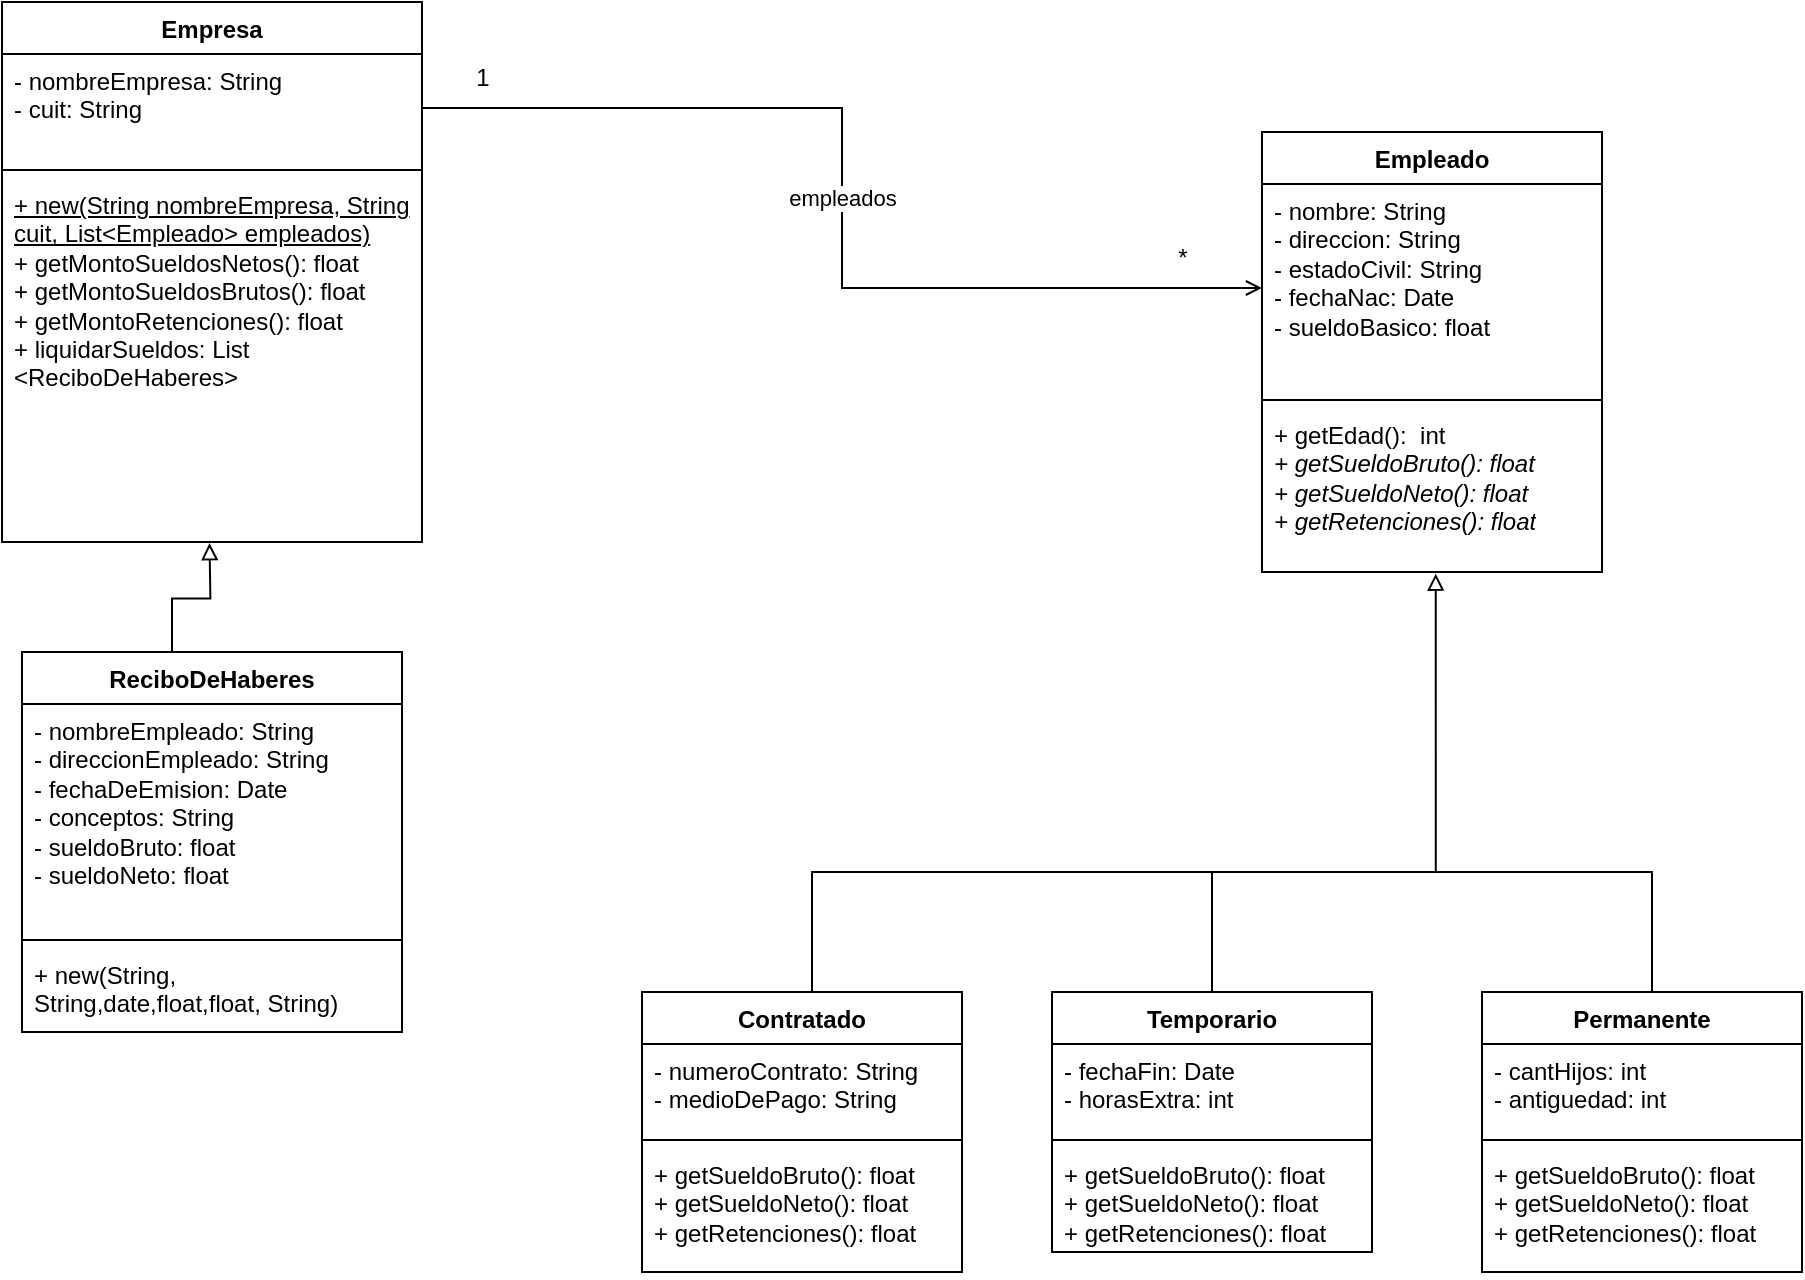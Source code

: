 <mxfile version="28.2.0" pages="2">
  <diagram name="Página-1" id="kN548yNPAF0SGFKBnpsl">
    <mxGraphModel dx="1556" dy="860" grid="1" gridSize="10" guides="1" tooltips="1" connect="1" arrows="1" fold="1" page="1" pageScale="1" pageWidth="827" pageHeight="1169" math="0" shadow="0">
      <root>
        <mxCell id="0" />
        <mxCell id="1" parent="0" />
        <mxCell id="PZ4LFMhcesTxQM_PziAy-113" value="Empleado" style="swimlane;fontStyle=1;align=center;verticalAlign=top;childLayout=stackLayout;horizontal=1;startSize=26;horizontalStack=0;resizeParent=1;resizeParentMax=0;resizeLast=0;collapsible=1;marginBottom=0;whiteSpace=wrap;html=1;" parent="1" vertex="1">
          <mxGeometry x="680" y="90" width="170" height="220" as="geometry" />
        </mxCell>
        <mxCell id="PZ4LFMhcesTxQM_PziAy-114" value="&lt;div&gt;- nombre: String&lt;/div&gt;&lt;div&gt;- direccion: String&lt;/div&gt;&lt;div&gt;- estadoCivil: String&lt;/div&gt;&lt;div&gt;- fechaNac: Date&lt;/div&gt;&lt;div&gt;- sueldoBasico: float&lt;/div&gt;" style="text;strokeColor=none;fillColor=none;align=left;verticalAlign=top;spacingLeft=4;spacingRight=4;overflow=hidden;rotatable=0;points=[[0,0.5],[1,0.5]];portConstraint=eastwest;whiteSpace=wrap;html=1;" parent="PZ4LFMhcesTxQM_PziAy-113" vertex="1">
          <mxGeometry y="26" width="170" height="104" as="geometry" />
        </mxCell>
        <mxCell id="PZ4LFMhcesTxQM_PziAy-115" value="" style="line;strokeWidth=1;fillColor=none;align=left;verticalAlign=middle;spacingTop=-1;spacingLeft=3;spacingRight=3;rotatable=0;labelPosition=right;points=[];portConstraint=eastwest;strokeColor=inherit;" parent="PZ4LFMhcesTxQM_PziAy-113" vertex="1">
          <mxGeometry y="130" width="170" height="8" as="geometry" />
        </mxCell>
        <mxCell id="PZ4LFMhcesTxQM_PziAy-116" value="+ getEdad():&amp;nbsp; int&lt;div&gt;&lt;i&gt;+ getSueldoBruto(): float&lt;/i&gt;&lt;/div&gt;&lt;div&gt;&lt;i&gt;+ getSueldoNeto(): float&lt;/i&gt;&lt;/div&gt;&lt;div&gt;&lt;i&gt;+ getRetenciones(): float&lt;/i&gt;&lt;/div&gt;" style="text;strokeColor=none;fillColor=none;align=left;verticalAlign=top;spacingLeft=4;spacingRight=4;overflow=hidden;rotatable=0;points=[[0,0.5],[1,0.5]];portConstraint=eastwest;whiteSpace=wrap;html=1;" parent="PZ4LFMhcesTxQM_PziAy-113" vertex="1">
          <mxGeometry y="138" width="170" height="82" as="geometry" />
        </mxCell>
        <mxCell id="PZ4LFMhcesTxQM_PziAy-117" style="edgeStyle=orthogonalEdgeStyle;rounded=0;orthogonalLoop=1;jettySize=auto;html=1;exitX=0.5;exitY=0;exitDx=0;exitDy=0;endArrow=none;endFill=0;" parent="1" source="PZ4LFMhcesTxQM_PziAy-118" edge="1">
          <mxGeometry relative="1" as="geometry">
            <mxPoint x="655" y="460" as="targetPoint" />
          </mxGeometry>
        </mxCell>
        <mxCell id="PZ4LFMhcesTxQM_PziAy-118" value="Temporario" style="swimlane;fontStyle=1;align=center;verticalAlign=top;childLayout=stackLayout;horizontal=1;startSize=26;horizontalStack=0;resizeParent=1;resizeParentMax=0;resizeLast=0;collapsible=1;marginBottom=0;whiteSpace=wrap;html=1;" parent="1" vertex="1">
          <mxGeometry x="575" y="520" width="160" height="130" as="geometry" />
        </mxCell>
        <mxCell id="PZ4LFMhcesTxQM_PziAy-119" value="- fechaFin: Date&lt;div&gt;- horasExtra: int&lt;/div&gt;" style="text;strokeColor=none;fillColor=none;align=left;verticalAlign=top;spacingLeft=4;spacingRight=4;overflow=hidden;rotatable=0;points=[[0,0.5],[1,0.5]];portConstraint=eastwest;whiteSpace=wrap;html=1;" parent="PZ4LFMhcesTxQM_PziAy-118" vertex="1">
          <mxGeometry y="26" width="160" height="44" as="geometry" />
        </mxCell>
        <mxCell id="PZ4LFMhcesTxQM_PziAy-120" value="" style="line;strokeWidth=1;fillColor=none;align=left;verticalAlign=middle;spacingTop=-1;spacingLeft=3;spacingRight=3;rotatable=0;labelPosition=right;points=[];portConstraint=eastwest;strokeColor=inherit;" parent="PZ4LFMhcesTxQM_PziAy-118" vertex="1">
          <mxGeometry y="70" width="160" height="8" as="geometry" />
        </mxCell>
        <mxCell id="PZ4LFMhcesTxQM_PziAy-121" value="&lt;div&gt;+ getSueldoBruto(): float&lt;/div&gt;&lt;div&gt;+ getSueldoNeto(): float&lt;/div&gt;&lt;div&gt;+ getRetenciones(): float&lt;/div&gt;" style="text;strokeColor=none;fillColor=none;align=left;verticalAlign=top;spacingLeft=4;spacingRight=4;overflow=hidden;rotatable=0;points=[[0,0.5],[1,0.5]];portConstraint=eastwest;whiteSpace=wrap;html=1;" parent="PZ4LFMhcesTxQM_PziAy-118" vertex="1">
          <mxGeometry y="78" width="160" height="52" as="geometry" />
        </mxCell>
        <mxCell id="PZ4LFMhcesTxQM_PziAy-122" style="edgeStyle=orthogonalEdgeStyle;rounded=0;orthogonalLoop=1;jettySize=auto;html=1;exitX=0.5;exitY=0;exitDx=0;exitDy=0;endArrow=none;endFill=0;" parent="1" source="PZ4LFMhcesTxQM_PziAy-123" edge="1">
          <mxGeometry relative="1" as="geometry">
            <mxPoint x="760" y="460" as="targetPoint" />
            <Array as="points">
              <mxPoint x="875" y="460" />
            </Array>
          </mxGeometry>
        </mxCell>
        <mxCell id="PZ4LFMhcesTxQM_PziAy-123" value="Permanente" style="swimlane;fontStyle=1;align=center;verticalAlign=top;childLayout=stackLayout;horizontal=1;startSize=26;horizontalStack=0;resizeParent=1;resizeParentMax=0;resizeLast=0;collapsible=1;marginBottom=0;whiteSpace=wrap;html=1;" parent="1" vertex="1">
          <mxGeometry x="790" y="520" width="160" height="140" as="geometry" />
        </mxCell>
        <mxCell id="PZ4LFMhcesTxQM_PziAy-124" value="- cantHijos: int&lt;div&gt;- antiguedad: int&lt;/div&gt;" style="text;strokeColor=none;fillColor=none;align=left;verticalAlign=top;spacingLeft=4;spacingRight=4;overflow=hidden;rotatable=0;points=[[0,0.5],[1,0.5]];portConstraint=eastwest;whiteSpace=wrap;html=1;" parent="PZ4LFMhcesTxQM_PziAy-123" vertex="1">
          <mxGeometry y="26" width="160" height="44" as="geometry" />
        </mxCell>
        <mxCell id="PZ4LFMhcesTxQM_PziAy-125" value="" style="line;strokeWidth=1;fillColor=none;align=left;verticalAlign=middle;spacingTop=-1;spacingLeft=3;spacingRight=3;rotatable=0;labelPosition=right;points=[];portConstraint=eastwest;strokeColor=inherit;" parent="PZ4LFMhcesTxQM_PziAy-123" vertex="1">
          <mxGeometry y="70" width="160" height="8" as="geometry" />
        </mxCell>
        <mxCell id="PZ4LFMhcesTxQM_PziAy-126" value="&lt;div&gt;+ getSueldoBruto(): float&lt;/div&gt;&lt;div&gt;+ getSueldoNeto(): float&lt;/div&gt;&lt;div&gt;+ getRetenciones(): float&lt;/div&gt;" style="text;strokeColor=none;fillColor=none;align=left;verticalAlign=top;spacingLeft=4;spacingRight=4;overflow=hidden;rotatable=0;points=[[0,0.5],[1,0.5]];portConstraint=eastwest;whiteSpace=wrap;html=1;" parent="PZ4LFMhcesTxQM_PziAy-123" vertex="1">
          <mxGeometry y="78" width="160" height="62" as="geometry" />
        </mxCell>
        <mxCell id="PZ4LFMhcesTxQM_PziAy-127" value="Empresa" style="swimlane;fontStyle=1;align=center;verticalAlign=top;childLayout=stackLayout;horizontal=1;startSize=26;horizontalStack=0;resizeParent=1;resizeParentMax=0;resizeLast=0;collapsible=1;marginBottom=0;whiteSpace=wrap;html=1;" parent="1" vertex="1">
          <mxGeometry x="50" y="25" width="210" height="270" as="geometry" />
        </mxCell>
        <mxCell id="PZ4LFMhcesTxQM_PziAy-128" value="- nombreEmpresa: String&lt;div&gt;- cuit: String&lt;/div&gt;&lt;div&gt;&lt;br&gt;&lt;/div&gt;" style="text;strokeColor=none;fillColor=none;align=left;verticalAlign=top;spacingLeft=4;spacingRight=4;overflow=hidden;rotatable=0;points=[[0,0.5],[1,0.5]];portConstraint=eastwest;whiteSpace=wrap;html=1;" parent="PZ4LFMhcesTxQM_PziAy-127" vertex="1">
          <mxGeometry y="26" width="210" height="54" as="geometry" />
        </mxCell>
        <mxCell id="PZ4LFMhcesTxQM_PziAy-129" value="" style="line;strokeWidth=1;fillColor=none;align=left;verticalAlign=middle;spacingTop=-1;spacingLeft=3;spacingRight=3;rotatable=0;labelPosition=right;points=[];portConstraint=eastwest;strokeColor=inherit;" parent="PZ4LFMhcesTxQM_PziAy-127" vertex="1">
          <mxGeometry y="80" width="210" height="8" as="geometry" />
        </mxCell>
        <mxCell id="PZ4LFMhcesTxQM_PziAy-130" value="&lt;div&gt;&lt;u&gt;+ new(String nombreEmpresa, String cuit, List&amp;lt;Empleado&amp;gt; empleados)&lt;/u&gt;&lt;/div&gt;+ getMontoSueldosNetos(): float&lt;div&gt;+ getMontoSueldosBrutos(): float&lt;/div&gt;&lt;div&gt;+ getMontoRetenciones(): float&lt;/div&gt;&lt;div&gt;+ liquidarSueldos: List &amp;lt;ReciboDeHaberes&amp;gt;&lt;/div&gt;" style="text;strokeColor=none;fillColor=none;align=left;verticalAlign=top;spacingLeft=4;spacingRight=4;overflow=hidden;rotatable=0;points=[[0,0.5],[1,0.5]];portConstraint=eastwest;whiteSpace=wrap;html=1;" parent="PZ4LFMhcesTxQM_PziAy-127" vertex="1">
          <mxGeometry y="88" width="210" height="182" as="geometry" />
        </mxCell>
        <mxCell id="PZ4LFMhcesTxQM_PziAy-131" value="empleados" style="edgeStyle=orthogonalEdgeStyle;rounded=0;orthogonalLoop=1;jettySize=auto;html=1;exitX=1;exitY=0.5;exitDx=0;exitDy=0;entryX=0;entryY=0.5;entryDx=0;entryDy=0;endArrow=open;endFill=0;" parent="1" source="PZ4LFMhcesTxQM_PziAy-128" target="PZ4LFMhcesTxQM_PziAy-114" edge="1">
          <mxGeometry relative="1" as="geometry" />
        </mxCell>
        <mxCell id="PZ4LFMhcesTxQM_PziAy-132" value="*" style="text;html=1;align=center;verticalAlign=middle;resizable=0;points=[];autosize=1;strokeColor=none;fillColor=none;" parent="1" vertex="1">
          <mxGeometry x="625" y="138" width="30" height="30" as="geometry" />
        </mxCell>
        <mxCell id="PZ4LFMhcesTxQM_PziAy-133" style="edgeStyle=orthogonalEdgeStyle;rounded=0;orthogonalLoop=1;jettySize=auto;html=1;entryX=0.494;entryY=1.003;entryDx=0;entryDy=0;entryPerimeter=0;endArrow=block;endFill=0;" parent="1" edge="1">
          <mxGeometry relative="1" as="geometry">
            <mxPoint x="153.74" y="295.546" as="targetPoint" />
            <mxPoint x="155.0" y="350" as="sourcePoint" />
          </mxGeometry>
        </mxCell>
        <mxCell id="PZ4LFMhcesTxQM_PziAy-134" value="ReciboDeHaberes" style="swimlane;fontStyle=1;align=center;verticalAlign=top;childLayout=stackLayout;horizontal=1;startSize=26;horizontalStack=0;resizeParent=1;resizeParentMax=0;resizeLast=0;collapsible=1;marginBottom=0;whiteSpace=wrap;html=1;" parent="1" vertex="1">
          <mxGeometry x="60" y="350" width="190" height="190" as="geometry" />
        </mxCell>
        <mxCell id="PZ4LFMhcesTxQM_PziAy-135" value="&lt;div&gt;- nombreEmpleado: String&lt;/div&gt;&lt;div&gt;- direccionEmpleado: String&lt;/div&gt;&lt;div&gt;- fechaDeEmision: Date&lt;/div&gt;&lt;div&gt;- conceptos: String&lt;/div&gt;&lt;div&gt;- sueldoBruto: float&lt;/div&gt;&lt;div&gt;- sueldoNeto: float&lt;/div&gt;&lt;div&gt;&lt;br&gt;&lt;/div&gt;" style="text;strokeColor=none;fillColor=none;align=left;verticalAlign=top;spacingLeft=4;spacingRight=4;overflow=hidden;rotatable=0;points=[[0,0.5],[1,0.5]];portConstraint=eastwest;whiteSpace=wrap;html=1;" parent="PZ4LFMhcesTxQM_PziAy-134" vertex="1">
          <mxGeometry y="26" width="190" height="114" as="geometry" />
        </mxCell>
        <mxCell id="nAJ4EPojxHzo6kNP7fKe-6" value="" style="line;strokeWidth=1;fillColor=none;align=left;verticalAlign=middle;spacingTop=-1;spacingLeft=3;spacingRight=3;rotatable=0;labelPosition=right;points=[];portConstraint=eastwest;strokeColor=inherit;" parent="PZ4LFMhcesTxQM_PziAy-134" vertex="1">
          <mxGeometry y="140" width="190" height="8" as="geometry" />
        </mxCell>
        <mxCell id="nAJ4EPojxHzo6kNP7fKe-7" value="+ new(String, String,date,float,float, String)" style="text;strokeColor=none;fillColor=none;align=left;verticalAlign=top;spacingLeft=4;spacingRight=4;overflow=hidden;rotatable=0;points=[[0,0.5],[1,0.5]];portConstraint=eastwest;whiteSpace=wrap;html=1;" parent="PZ4LFMhcesTxQM_PziAy-134" vertex="1">
          <mxGeometry y="148" width="190" height="42" as="geometry" />
        </mxCell>
        <mxCell id="PZ4LFMhcesTxQM_PziAy-136" value="Contratado" style="swimlane;fontStyle=1;align=center;verticalAlign=top;childLayout=stackLayout;horizontal=1;startSize=26;horizontalStack=0;resizeParent=1;resizeParentMax=0;resizeLast=0;collapsible=1;marginBottom=0;whiteSpace=wrap;html=1;" parent="1" vertex="1">
          <mxGeometry x="370" y="520" width="160" height="140" as="geometry" />
        </mxCell>
        <mxCell id="PZ4LFMhcesTxQM_PziAy-137" value="- numeroContrato: String&lt;div&gt;- medioDePago: String&lt;/div&gt;" style="text;strokeColor=none;fillColor=none;align=left;verticalAlign=top;spacingLeft=4;spacingRight=4;overflow=hidden;rotatable=0;points=[[0,0.5],[1,0.5]];portConstraint=eastwest;whiteSpace=wrap;html=1;" parent="PZ4LFMhcesTxQM_PziAy-136" vertex="1">
          <mxGeometry y="26" width="160" height="44" as="geometry" />
        </mxCell>
        <mxCell id="PZ4LFMhcesTxQM_PziAy-138" value="" style="line;strokeWidth=1;fillColor=none;align=left;verticalAlign=middle;spacingTop=-1;spacingLeft=3;spacingRight=3;rotatable=0;labelPosition=right;points=[];portConstraint=eastwest;strokeColor=inherit;" parent="PZ4LFMhcesTxQM_PziAy-136" vertex="1">
          <mxGeometry y="70" width="160" height="8" as="geometry" />
        </mxCell>
        <mxCell id="PZ4LFMhcesTxQM_PziAy-139" value="&lt;div&gt;+ getSueldoBruto(): float&lt;/div&gt;&lt;div&gt;+ getSueldoNeto(): float&lt;/div&gt;&lt;div&gt;+ getRetenciones(): float&lt;/div&gt;" style="text;strokeColor=none;fillColor=none;align=left;verticalAlign=top;spacingLeft=4;spacingRight=4;overflow=hidden;rotatable=0;points=[[0,0.5],[1,0.5]];portConstraint=eastwest;whiteSpace=wrap;html=1;" parent="PZ4LFMhcesTxQM_PziAy-136" vertex="1">
          <mxGeometry y="78" width="160" height="62" as="geometry" />
        </mxCell>
        <mxCell id="PZ4LFMhcesTxQM_PziAy-140" style="edgeStyle=orthogonalEdgeStyle;rounded=0;orthogonalLoop=1;jettySize=auto;html=1;exitX=0.5;exitY=0;exitDx=0;exitDy=0;entryX=0.511;entryY=1.01;entryDx=0;entryDy=0;entryPerimeter=0;endArrow=block;endFill=0;" parent="1" source="PZ4LFMhcesTxQM_PziAy-136" target="PZ4LFMhcesTxQM_PziAy-116" edge="1">
          <mxGeometry relative="1" as="geometry">
            <Array as="points">
              <mxPoint x="455" y="460" />
              <mxPoint x="767" y="460" />
            </Array>
          </mxGeometry>
        </mxCell>
        <mxCell id="nAJ4EPojxHzo6kNP7fKe-8" value="1" style="text;html=1;align=center;verticalAlign=middle;resizable=0;points=[];autosize=1;strokeColor=none;fillColor=none;" parent="1" vertex="1">
          <mxGeometry x="275" y="48" width="30" height="30" as="geometry" />
        </mxCell>
      </root>
    </mxGraphModel>
  </diagram>
  <diagram id="VmCLNRJI1_awDfo4_QYO" name="Página-2">
    <mxGraphModel dx="1297" dy="717" grid="1" gridSize="10" guides="1" tooltips="1" connect="1" arrows="1" fold="1" page="1" pageScale="1" pageWidth="827" pageHeight="1169" math="0" shadow="0">
      <root>
        <mxCell id="0" />
        <mxCell id="1" parent="0" />
        <mxCell id="NPIEErRZg7QKyMCx4EYE-1" value="Empresa" style="swimlane;fontStyle=1;align=center;verticalAlign=top;childLayout=stackLayout;horizontal=1;startSize=26;horizontalStack=0;resizeParent=1;resizeParentMax=0;resizeLast=0;collapsible=1;marginBottom=0;whiteSpace=wrap;html=1;" vertex="1" parent="1">
          <mxGeometry x="360" y="482" width="340" height="502" as="geometry" />
        </mxCell>
        <mxCell id="NPIEErRZg7QKyMCx4EYE-2" value="- nombre: String" style="text;strokeColor=none;fillColor=none;align=left;verticalAlign=top;spacingLeft=4;spacingRight=4;overflow=hidden;rotatable=0;points=[[0,0.5],[1,0.5]];portConstraint=eastwest;whiteSpace=wrap;html=1;" vertex="1" parent="NPIEErRZg7QKyMCx4EYE-1">
          <mxGeometry y="26" width="340" height="26" as="geometry" />
        </mxCell>
        <mxCell id="NPIEErRZg7QKyMCx4EYE-3" value="- cuit: int" style="text;strokeColor=none;fillColor=none;align=left;verticalAlign=top;spacingLeft=4;spacingRight=4;overflow=hidden;rotatable=0;points=[[0,0.5],[1,0.5]];portConstraint=eastwest;whiteSpace=wrap;html=1;" vertex="1" parent="NPIEErRZg7QKyMCx4EYE-1">
          <mxGeometry y="52" width="340" height="26" as="geometry" />
        </mxCell>
        <mxCell id="NPIEErRZg7QKyMCx4EYE-4" value="- bonoPorEstadoCivil: Map &amp;lt;String&amp;gt; &amp;lt;int&amp;gt;" style="text;strokeColor=none;fillColor=none;align=left;verticalAlign=top;spacingLeft=4;spacingRight=4;overflow=hidden;rotatable=0;points=[[0,0.5],[1,0.5]];portConstraint=eastwest;whiteSpace=wrap;html=1;" vertex="1" parent="NPIEErRZg7QKyMCx4EYE-1">
          <mxGeometry y="78" width="340" height="26" as="geometry" />
        </mxCell>
        <mxCell id="NPIEErRZg7QKyMCx4EYE-5" value="- bonoPorCantidadDeHijos: int&lt;div&gt;&lt;br&gt;&lt;/div&gt;" style="text;strokeColor=none;fillColor=none;align=left;verticalAlign=top;spacingLeft=4;spacingRight=4;overflow=hidden;rotatable=0;points=[[0,0.5],[1,0.5]];portConstraint=eastwest;whiteSpace=wrap;html=1;" vertex="1" parent="NPIEErRZg7QKyMCx4EYE-1">
          <mxGeometry y="104" width="340" height="26" as="geometry" />
        </mxCell>
        <mxCell id="NPIEErRZg7QKyMCx4EYE-6" value="- bonoPorAntigüedad: int&lt;div&gt;&lt;br&gt;&lt;/div&gt;" style="text;strokeColor=none;fillColor=none;align=left;verticalAlign=top;spacingLeft=4;spacingRight=4;overflow=hidden;rotatable=0;points=[[0,0.5],[1,0.5]];portConstraint=eastwest;whiteSpace=wrap;html=1;" vertex="1" parent="NPIEErRZg7QKyMCx4EYE-1">
          <mxGeometry y="130" width="340" height="26" as="geometry" />
        </mxCell>
        <mxCell id="NPIEErRZg7QKyMCx4EYE-7" value="- bonoPorHorasExtra: int&lt;div&gt;&lt;br&gt;&lt;/div&gt;" style="text;strokeColor=none;fillColor=none;align=left;verticalAlign=top;spacingLeft=4;spacingRight=4;overflow=hidden;rotatable=0;points=[[0,0.5],[1,0.5]];portConstraint=eastwest;whiteSpace=wrap;html=1;" vertex="1" parent="NPIEErRZg7QKyMCx4EYE-1">
          <mxGeometry y="156" width="340" height="26" as="geometry" />
        </mxCell>
        <mxCell id="NPIEErRZg7QKyMCx4EYE-8" value="&lt;div&gt;- próximoNúmeroDeContrato: int&lt;/div&gt;" style="text;strokeColor=none;fillColor=none;align=left;verticalAlign=top;spacingLeft=4;spacingRight=4;overflow=hidden;rotatable=0;points=[[0,0.5],[1,0.5]];portConstraint=eastwest;whiteSpace=wrap;html=1;" vertex="1" parent="NPIEErRZg7QKyMCx4EYE-1">
          <mxGeometry y="182" width="340" height="26" as="geometry" />
        </mxCell>
        <mxCell id="NPIEErRZg7QKyMCx4EYE-9" value="" style="line;strokeWidth=1;fillColor=none;align=left;verticalAlign=middle;spacingTop=-1;spacingLeft=3;spacingRight=3;rotatable=0;labelPosition=right;points=[];portConstraint=eastwest;strokeColor=inherit;" vertex="1" parent="NPIEErRZg7QKyMCx4EYE-1">
          <mxGeometry y="208" width="340" height="8" as="geometry" />
        </mxCell>
        <mxCell id="NPIEErRZg7QKyMCx4EYE-10" value="+ totalNetoEnSueldos():int" style="text;strokeColor=none;fillColor=none;align=left;verticalAlign=top;spacingLeft=4;spacingRight=4;overflow=hidden;rotatable=0;points=[[0,0.5],[1,0.5]];portConstraint=eastwest;whiteSpace=wrap;html=1;" vertex="1" parent="NPIEErRZg7QKyMCx4EYE-1">
          <mxGeometry y="216" width="340" height="26" as="geometry" />
        </mxCell>
        <mxCell id="NPIEErRZg7QKyMCx4EYE-11" value="+ totalBrutoEnSueldos():int" style="text;strokeColor=none;fillColor=none;align=left;verticalAlign=top;spacingLeft=4;spacingRight=4;overflow=hidden;rotatable=0;points=[[0,0.5],[1,0.5]];portConstraint=eastwest;whiteSpace=wrap;html=1;" vertex="1" parent="NPIEErRZg7QKyMCx4EYE-1">
          <mxGeometry y="242" width="340" height="26" as="geometry" />
        </mxCell>
        <mxCell id="NPIEErRZg7QKyMCx4EYE-12" value="+ totalEnRetenciones():int" style="text;strokeColor=none;fillColor=none;align=left;verticalAlign=top;spacingLeft=4;spacingRight=4;overflow=hidden;rotatable=0;points=[[0,0.5],[1,0.5]];portConstraint=eastwest;whiteSpace=wrap;html=1;" vertex="1" parent="NPIEErRZg7QKyMCx4EYE-1">
          <mxGeometry y="268" width="340" height="26" as="geometry" />
        </mxCell>
        <mxCell id="NPIEErRZg7QKyMCx4EYE-13" value="+ liquidarSueldos():void" style="text;strokeColor=none;fillColor=none;align=left;verticalAlign=top;spacingLeft=4;spacingRight=4;overflow=hidden;rotatable=0;points=[[0,0.5],[1,0.5]];portConstraint=eastwest;whiteSpace=wrap;html=1;" vertex="1" parent="NPIEErRZg7QKyMCx4EYE-1">
          <mxGeometry y="294" width="340" height="26" as="geometry" />
        </mxCell>
        <mxCell id="NPIEErRZg7QKyMCx4EYE-14" value="- bonoPorAntigüedadPara(unEmpleado: Empleado): int" style="text;strokeColor=none;fillColor=none;align=left;verticalAlign=top;spacingLeft=4;spacingRight=4;overflow=hidden;rotatable=0;points=[[0,0.5],[1,0.5]];portConstraint=eastwest;whiteSpace=wrap;html=1;" vertex="1" parent="NPIEErRZg7QKyMCx4EYE-1">
          <mxGeometry y="320" width="340" height="26" as="geometry" />
        </mxCell>
        <mxCell id="NPIEErRZg7QKyMCx4EYE-15" value="- bonoPorCónyugePara(unEmpleado: Empleado): int" style="text;strokeColor=none;fillColor=none;align=left;verticalAlign=top;spacingLeft=4;spacingRight=4;overflow=hidden;rotatable=0;points=[[0,0.5],[1,0.5]];portConstraint=eastwest;whiteSpace=wrap;html=1;" vertex="1" parent="NPIEErRZg7QKyMCx4EYE-1">
          <mxGeometry y="346" width="340" height="26" as="geometry" />
        </mxCell>
        <mxCell id="NPIEErRZg7QKyMCx4EYE-16" value="- bonoPorHijoPara(unEmpleado: Empleado): int" style="text;strokeColor=none;fillColor=none;align=left;verticalAlign=top;spacingLeft=4;spacingRight=4;overflow=hidden;rotatable=0;points=[[0,0.5],[1,0.5]];portConstraint=eastwest;whiteSpace=wrap;html=1;" vertex="1" parent="NPIEErRZg7QKyMCx4EYE-1">
          <mxGeometry y="372" width="340" height="26" as="geometry" />
        </mxCell>
        <mxCell id="NPIEErRZg7QKyMCx4EYE-17" value="- bonoPorHorasExtraPara(unEmpleado: Empleado): int" style="text;strokeColor=none;fillColor=none;align=left;verticalAlign=top;spacingLeft=4;spacingRight=4;overflow=hidden;rotatable=0;points=[[0,0.5],[1,0.5]];portConstraint=eastwest;whiteSpace=wrap;html=1;" vertex="1" parent="NPIEErRZg7QKyMCx4EYE-1">
          <mxGeometry y="398" width="340" height="26" as="geometry" />
        </mxCell>
        <mxCell id="NPIEErRZg7QKyMCx4EYE-18" value="+ contratarComoEmpleadoTemporal(unaPersona: Persona)" style="text;strokeColor=none;fillColor=none;align=left;verticalAlign=top;spacingLeft=4;spacingRight=4;overflow=hidden;rotatable=0;points=[[0,0.5],[1,0.5]];portConstraint=eastwest;whiteSpace=wrap;html=1;" vertex="1" parent="NPIEErRZg7QKyMCx4EYE-1">
          <mxGeometry y="424" width="340" height="26" as="geometry" />
        </mxCell>
        <mxCell id="NPIEErRZg7QKyMCx4EYE-19" value="- nuevoContrato(): int" style="text;strokeColor=none;fillColor=none;align=left;verticalAlign=top;spacingLeft=4;spacingRight=4;overflow=hidden;rotatable=0;points=[[0,0.5],[1,0.5]];portConstraint=eastwest;whiteSpace=wrap;html=1;" vertex="1" parent="NPIEErRZg7QKyMCx4EYE-1">
          <mxGeometry y="450" width="340" height="26" as="geometry" />
        </mxCell>
        <mxCell id="NPIEErRZg7QKyMCx4EYE-20" value="+&lt;u&gt;new(String, int)&lt;/u&gt;" style="text;strokeColor=none;fillColor=none;align=left;verticalAlign=top;spacingLeft=4;spacingRight=4;overflow=hidden;rotatable=0;points=[[0,0.5],[1,0.5]];portConstraint=eastwest;whiteSpace=wrap;html=1;" vertex="1" parent="NPIEErRZg7QKyMCx4EYE-1">
          <mxGeometry y="476" width="340" height="26" as="geometry" />
        </mxCell>
        <mxCell id="NPIEErRZg7QKyMCx4EYE-21" value="Empleado" style="swimlane;fontStyle=1;align=center;verticalAlign=top;childLayout=stackLayout;horizontal=1;startSize=26;horizontalStack=0;resizeParent=1;resizeParentMax=0;resizeLast=0;collapsible=1;marginBottom=0;whiteSpace=wrap;html=1;" vertex="1" parent="1">
          <mxGeometry x="800" y="470" width="300" height="456" as="geometry" />
        </mxCell>
        <mxCell id="NPIEErRZg7QKyMCx4EYE-22" value="- nombre: String" style="text;strokeColor=none;fillColor=none;align=left;verticalAlign=top;spacingLeft=4;spacingRight=4;overflow=hidden;rotatable=0;points=[[0,0.5],[1,0.5]];portConstraint=eastwest;whiteSpace=wrap;html=1;" vertex="1" parent="NPIEErRZg7QKyMCx4EYE-21">
          <mxGeometry y="26" width="300" height="26" as="geometry" />
        </mxCell>
        <mxCell id="NPIEErRZg7QKyMCx4EYE-23" value="- dirección: String" style="text;strokeColor=none;fillColor=none;align=left;verticalAlign=top;spacingLeft=4;spacingRight=4;overflow=hidden;rotatable=0;points=[[0,0.5],[1,0.5]];portConstraint=eastwest;whiteSpace=wrap;html=1;" vertex="1" parent="NPIEErRZg7QKyMCx4EYE-21">
          <mxGeometry y="52" width="300" height="26" as="geometry" />
        </mxCell>
        <mxCell id="NPIEErRZg7QKyMCx4EYE-24" value="- fechaDeNacimiento: Date" style="text;strokeColor=none;fillColor=none;align=left;verticalAlign=top;spacingLeft=4;spacingRight=4;overflow=hidden;rotatable=0;points=[[0,0.5],[1,0.5]];portConstraint=eastwest;whiteSpace=wrap;html=1;" vertex="1" parent="NPIEErRZg7QKyMCx4EYE-21">
          <mxGeometry y="78" width="300" height="26" as="geometry" />
        </mxCell>
        <mxCell id="NPIEErRZg7QKyMCx4EYE-25" value="" style="line;strokeWidth=1;fillColor=none;align=left;verticalAlign=middle;spacingTop=-1;spacingLeft=3;spacingRight=3;rotatable=0;labelPosition=right;points=[];portConstraint=eastwest;strokeColor=inherit;" vertex="1" parent="NPIEErRZg7QKyMCx4EYE-21">
          <mxGeometry y="104" width="300" height="16" as="geometry" />
        </mxCell>
        <mxCell id="NPIEErRZg7QKyMCx4EYE-26" value="&lt;i&gt;+ sueldoBasico(): int&lt;/i&gt;" style="text;strokeColor=none;fillColor=none;align=left;verticalAlign=top;spacingLeft=4;spacingRight=4;overflow=hidden;rotatable=0;points=[[0,0.5],[1,0.5]];portConstraint=eastwest;whiteSpace=wrap;html=1;" vertex="1" parent="NPIEErRZg7QKyMCx4EYE-21">
          <mxGeometry y="120" width="300" height="26" as="geometry" />
        </mxCell>
        <mxCell id="NPIEErRZg7QKyMCx4EYE-27" value="&lt;i&gt;+ &lt;/i&gt;sueldoBruto(): int" style="text;strokeColor=none;fillColor=none;align=left;verticalAlign=top;spacingLeft=4;spacingRight=4;overflow=hidden;rotatable=0;points=[[0,0.5],[1,0.5]];portConstraint=eastwest;whiteSpace=wrap;html=1;" vertex="1" parent="NPIEErRZg7QKyMCx4EYE-21">
          <mxGeometry y="146" width="300" height="26" as="geometry" />
        </mxCell>
        <mxCell id="NPIEErRZg7QKyMCx4EYE-28" value="+ retenciones(): int" style="text;strokeColor=none;fillColor=none;align=left;verticalAlign=top;spacingLeft=4;spacingRight=4;overflow=hidden;rotatable=0;points=[[0,0.5],[1,0.5]];portConstraint=eastwest;whiteSpace=wrap;html=1;" vertex="1" parent="NPIEErRZg7QKyMCx4EYE-21">
          <mxGeometry y="172" width="300" height="26" as="geometry" />
        </mxCell>
        <mxCell id="NPIEErRZg7QKyMCx4EYE-29" value="&lt;i&gt;+ &lt;/i&gt;sueldoNeto():int" style="text;strokeColor=none;fillColor=none;align=left;verticalAlign=top;spacingLeft=4;spacingRight=4;overflow=hidden;rotatable=0;points=[[0,0.5],[1,0.5]];portConstraint=eastwest;whiteSpace=wrap;html=1;" vertex="1" parent="NPIEErRZg7QKyMCx4EYE-21">
          <mxGeometry y="198" width="300" height="26" as="geometry" />
        </mxCell>
        <mxCell id="NPIEErRZg7QKyMCx4EYE-30" value="&lt;i&gt;+ liquidarSueldo(): void&lt;/i&gt;" style="text;strokeColor=none;fillColor=none;align=left;verticalAlign=top;spacingLeft=4;spacingRight=4;overflow=hidden;rotatable=0;points=[[0,0.5],[1,0.5]];portConstraint=eastwest;whiteSpace=wrap;html=1;" vertex="1" parent="NPIEErRZg7QKyMCx4EYE-21">
          <mxGeometry y="224" width="300" height="26" as="geometry" />
        </mxCell>
        <mxCell id="NPIEErRZg7QKyMCx4EYE-31" value="&lt;u&gt;+ newPlantaPermanente(unaPersona: Persona, Empresa): EmpleadoPermanente&lt;/u&gt;" style="text;strokeColor=none;fillColor=none;align=left;verticalAlign=top;spacingLeft=4;spacingRight=4;overflow=hidden;rotatable=0;points=[[0,0.5],[1,0.5]];portConstraint=eastwest;whiteSpace=wrap;html=1;" vertex="1" parent="NPIEErRZg7QKyMCx4EYE-21">
          <mxGeometry y="250" width="300" height="38" as="geometry" />
        </mxCell>
        <mxCell id="NPIEErRZg7QKyMCx4EYE-32" value="&lt;u&gt;+ newTemporal(unaPersona: Persona, Date, int, Empresa): EmpleadoTemporal&lt;/u&gt;" style="text;strokeColor=none;fillColor=none;align=left;verticalAlign=top;spacingLeft=4;spacingRight=4;overflow=hidden;rotatable=0;points=[[0,0.5],[1,0.5]];portConstraint=eastwest;whiteSpace=wrap;html=1;" vertex="1" parent="NPIEErRZg7QKyMCx4EYE-21">
          <mxGeometry y="288" width="300" height="40" as="geometry" />
        </mxCell>
        <mxCell id="NPIEErRZg7QKyMCx4EYE-33" value="&lt;u&gt;+ newContratado(unaPersona: Persona, String, Empresa): EmpleadoContratado&lt;/u&gt;" style="text;strokeColor=none;fillColor=none;align=left;verticalAlign=top;spacingLeft=4;spacingRight=4;overflow=hidden;rotatable=0;points=[[0,0.5],[1,0.5]];portConstraint=eastwest;whiteSpace=wrap;html=1;" vertex="1" parent="NPIEErRZg7QKyMCx4EYE-21">
          <mxGeometry y="328" width="300" height="40" as="geometry" />
        </mxCell>
        <mxCell id="NPIEErRZg7QKyMCx4EYE-34" value="&lt;i&gt;- bonificaciones(): int&lt;/i&gt;" style="text;strokeColor=none;fillColor=none;align=left;verticalAlign=top;spacingLeft=4;spacingRight=4;overflow=hidden;rotatable=0;points=[[0,0.5],[1,0.5]];portConstraint=eastwest;whiteSpace=wrap;html=1;" vertex="1" parent="NPIEErRZg7QKyMCx4EYE-21">
          <mxGeometry y="368" width="300" height="22" as="geometry" />
        </mxCell>
        <mxCell id="NPIEErRZg7QKyMCx4EYE-35" value="&lt;i&gt;+ &lt;/i&gt;edad(): int" style="text;strokeColor=none;fillColor=none;align=left;verticalAlign=top;spacingLeft=4;spacingRight=4;overflow=hidden;rotatable=0;points=[[0,0.5],[1,0.5]];portConstraint=eastwest;whiteSpace=wrap;html=1;" vertex="1" parent="NPIEErRZg7QKyMCx4EYE-21">
          <mxGeometry y="390" width="300" height="22" as="geometry" />
        </mxCell>
        <mxCell id="NPIEErRZg7QKyMCx4EYE-36" value="&lt;i&gt;+ retenciónObraSocial():int&lt;/i&gt;" style="text;strokeColor=none;fillColor=none;align=left;verticalAlign=top;spacingLeft=4;spacingRight=4;overflow=hidden;rotatable=0;points=[[0,0.5],[1,0.5]];portConstraint=eastwest;whiteSpace=wrap;html=1;" vertex="1" parent="NPIEErRZg7QKyMCx4EYE-21">
          <mxGeometry y="412" width="300" height="22" as="geometry" />
        </mxCell>
        <mxCell id="NPIEErRZg7QKyMCx4EYE-37" value="&lt;i&gt;+ retenciónAportesYJubilaciones():int&lt;/i&gt;" style="text;strokeColor=none;fillColor=none;align=left;verticalAlign=top;spacingLeft=4;spacingRight=4;overflow=hidden;rotatable=0;points=[[0,0.5],[1,0.5]];portConstraint=eastwest;whiteSpace=wrap;html=1;" vertex="1" parent="NPIEErRZg7QKyMCx4EYE-21">
          <mxGeometry y="434" width="300" height="22" as="geometry" />
        </mxCell>
        <mxCell id="NPIEErRZg7QKyMCx4EYE-38" value="" style="endArrow=open;endFill=1;endSize=12;html=1;rounded=0;exitX=1;exitY=0.5;exitDx=0;exitDy=0;entryX=0;entryY=0.5;entryDx=0;entryDy=0;" edge="1" parent="1" source="NPIEErRZg7QKyMCx4EYE-2" target="NPIEErRZg7QKyMCx4EYE-22">
          <mxGeometry width="160" relative="1" as="geometry">
            <mxPoint x="780" y="590" as="sourcePoint" />
            <mxPoint x="940" y="590" as="targetPoint" />
          </mxGeometry>
        </mxCell>
        <mxCell id="NPIEErRZg7QKyMCx4EYE-39" value="*" style="edgeLabel;html=1;align=center;verticalAlign=middle;resizable=0;points=[];" vertex="1" connectable="0" parent="NPIEErRZg7QKyMCx4EYE-38">
          <mxGeometry x="0.842" relative="1" as="geometry">
            <mxPoint x="-15" y="-12" as="offset" />
          </mxGeometry>
        </mxCell>
        <mxCell id="NPIEErRZg7QKyMCx4EYE-40" value="Extends" style="endArrow=block;endSize=16;endFill=0;html=1;rounded=0;exitX=0.5;exitY=0;exitDx=0;exitDy=0;entryX=0.467;entryY=1.182;entryDx=0;entryDy=0;entryPerimeter=0;" edge="1" parent="1" source="NPIEErRZg7QKyMCx4EYE-73" target="NPIEErRZg7QKyMCx4EYE-37">
          <mxGeometry width="160" relative="1" as="geometry">
            <mxPoint x="1040" y="860" as="sourcePoint" />
            <mxPoint x="1030" y="890" as="targetPoint" />
            <Array as="points" />
          </mxGeometry>
        </mxCell>
        <mxCell id="NPIEErRZg7QKyMCx4EYE-41" value="" style="endArrow=open;endFill=1;endSize=12;html=1;rounded=0;entryX=0;entryY=0.5;entryDx=0;entryDy=0;exitX=1;exitY=0.5;exitDx=0;exitDy=0;" edge="1" parent="1" source="NPIEErRZg7QKyMCx4EYE-24" target="NPIEErRZg7QKyMCx4EYE-43">
          <mxGeometry width="160" relative="1" as="geometry">
            <mxPoint x="1150" y="610" as="sourcePoint" />
            <mxPoint x="1100" y="640" as="targetPoint" />
          </mxGeometry>
        </mxCell>
        <mxCell id="NPIEErRZg7QKyMCx4EYE-42" value="ReciboDeHaberes" style="swimlane;fontStyle=1;align=center;verticalAlign=top;childLayout=stackLayout;horizontal=1;startSize=26;horizontalStack=0;resizeParent=1;resizeParentMax=0;resizeLast=0;collapsible=1;marginBottom=0;whiteSpace=wrap;html=1;" vertex="1" parent="1">
          <mxGeometry x="1280" y="410" width="360" height="272" as="geometry" />
        </mxCell>
        <mxCell id="NPIEErRZg7QKyMCx4EYE-43" value="- nombre: String" style="text;strokeColor=none;fillColor=none;align=left;verticalAlign=top;spacingLeft=4;spacingRight=4;overflow=hidden;rotatable=0;points=[[0,0.5],[1,0.5]];portConstraint=eastwest;whiteSpace=wrap;html=1;" vertex="1" parent="NPIEErRZg7QKyMCx4EYE-42">
          <mxGeometry y="26" width="360" height="26" as="geometry" />
        </mxCell>
        <mxCell id="NPIEErRZg7QKyMCx4EYE-44" value="- dirección: String" style="text;strokeColor=none;fillColor=none;align=left;verticalAlign=top;spacingLeft=4;spacingRight=4;overflow=hidden;rotatable=0;points=[[0,0.5],[1,0.5]];portConstraint=eastwest;whiteSpace=wrap;html=1;" vertex="1" parent="NPIEErRZg7QKyMCx4EYE-42">
          <mxGeometry y="52" width="360" height="26" as="geometry" />
        </mxCell>
        <mxCell id="NPIEErRZg7QKyMCx4EYE-45" value="- fechaDeEmisión: Date" style="text;strokeColor=none;fillColor=none;align=left;verticalAlign=top;spacingLeft=4;spacingRight=4;overflow=hidden;rotatable=0;points=[[0,0.5],[1,0.5]];portConstraint=eastwest;whiteSpace=wrap;html=1;" vertex="1" parent="NPIEErRZg7QKyMCx4EYE-42">
          <mxGeometry y="78" width="360" height="26" as="geometry" />
        </mxCell>
        <mxCell id="NPIEErRZg7QKyMCx4EYE-46" value="- sueldoBruto: int" style="text;strokeColor=none;fillColor=none;align=left;verticalAlign=top;spacingLeft=4;spacingRight=4;overflow=hidden;rotatable=0;points=[[0,0.5],[1,0.5]];portConstraint=eastwest;whiteSpace=wrap;html=1;" vertex="1" parent="NPIEErRZg7QKyMCx4EYE-42">
          <mxGeometry y="104" width="360" height="26" as="geometry" />
        </mxCell>
        <mxCell id="NPIEErRZg7QKyMCx4EYE-47" value="- sueldoNeto: int" style="text;strokeColor=none;fillColor=none;align=left;verticalAlign=top;spacingLeft=4;spacingRight=4;overflow=hidden;rotatable=0;points=[[0,0.5],[1,0.5]];portConstraint=eastwest;whiteSpace=wrap;html=1;" vertex="1" parent="NPIEErRZg7QKyMCx4EYE-42">
          <mxGeometry y="130" width="360" height="26" as="geometry" />
        </mxCell>
        <mxCell id="NPIEErRZg7QKyMCx4EYE-48" value="" style="line;strokeWidth=1;fillColor=none;align=left;verticalAlign=middle;spacingTop=-1;spacingLeft=3;spacingRight=3;rotatable=0;labelPosition=right;points=[];portConstraint=eastwest;strokeColor=inherit;" vertex="1" parent="NPIEErRZg7QKyMCx4EYE-42">
          <mxGeometry y="156" width="360" height="8" as="geometry" />
        </mxCell>
        <mxCell id="NPIEErRZg7QKyMCx4EYE-49" value="&lt;u&gt;+ reciboParaEmpleadoPermanente(EmpleadoPermanente)&lt;/u&gt;" style="text;strokeColor=none;fillColor=none;align=left;verticalAlign=top;spacingLeft=4;spacingRight=4;overflow=hidden;rotatable=0;points=[[0,0.5],[1,0.5]];portConstraint=eastwest;whiteSpace=wrap;html=1;" vertex="1" parent="NPIEErRZg7QKyMCx4EYE-42">
          <mxGeometry y="164" width="360" height="36" as="geometry" />
        </mxCell>
        <mxCell id="NPIEErRZg7QKyMCx4EYE-50" value="&lt;u&gt;+ reciboParaEmpleadoTemporal(EmpleadoTemporal)&lt;/u&gt;" style="text;strokeColor=none;fillColor=none;align=left;verticalAlign=top;spacingLeft=4;spacingRight=4;overflow=hidden;rotatable=0;points=[[0,0.5],[1,0.5]];portConstraint=eastwest;whiteSpace=wrap;html=1;" vertex="1" parent="NPIEErRZg7QKyMCx4EYE-42">
          <mxGeometry y="200" width="360" height="36" as="geometry" />
        </mxCell>
        <mxCell id="NPIEErRZg7QKyMCx4EYE-51" value="&lt;u&gt;+ reciboParaEmpleadoContratado(EmpleadoContratado)&lt;/u&gt;" style="text;strokeColor=none;fillColor=none;align=left;verticalAlign=top;spacingLeft=4;spacingRight=4;overflow=hidden;rotatable=0;points=[[0,0.5],[1,0.5]];portConstraint=eastwest;whiteSpace=wrap;html=1;" vertex="1" parent="NPIEErRZg7QKyMCx4EYE-42">
          <mxGeometry y="236" width="360" height="36" as="geometry" />
        </mxCell>
        <mxCell id="NPIEErRZg7QKyMCx4EYE-52" value="reciboDeSueldo" style="text;html=1;align=center;verticalAlign=middle;resizable=0;points=[];autosize=1;strokeColor=none;fillColor=none;rotation=-30;" vertex="1" parent="1">
          <mxGeometry x="1100" y="490" width="110" height="30" as="geometry" />
        </mxCell>
        <mxCell id="NPIEErRZg7QKyMCx4EYE-53" value="0..1" style="text;html=1;align=center;verticalAlign=middle;resizable=0;points=[];autosize=1;strokeColor=none;fillColor=none;" vertex="1" parent="1">
          <mxGeometry x="1240" y="410" width="40" height="30" as="geometry" />
        </mxCell>
        <mxCell id="NPIEErRZg7QKyMCx4EYE-54" value="empleados" style="text;html=1;align=center;verticalAlign=middle;resizable=0;points=[];autosize=1;strokeColor=none;fillColor=none;rotation=-5;" vertex="1" parent="1">
          <mxGeometry x="700" y="490" width="80" height="30" as="geometry" />
        </mxCell>
        <mxCell id="NPIEErRZg7QKyMCx4EYE-55" value="Extends" style="endArrow=block;endSize=16;endFill=0;html=1;rounded=0;exitX=0.5;exitY=0;exitDx=0;exitDy=0;entryX=0.16;entryY=1.072;entryDx=0;entryDy=0;entryPerimeter=0;exitPerimeter=0;" edge="1" parent="1" source="NPIEErRZg7QKyMCx4EYE-64" target="NPIEErRZg7QKyMCx4EYE-37">
          <mxGeometry width="160" relative="1" as="geometry">
            <mxPoint x="770" y="850" as="sourcePoint" />
            <mxPoint x="770" y="810" as="targetPoint" />
          </mxGeometry>
        </mxCell>
        <mxCell id="NPIEErRZg7QKyMCx4EYE-56" value="Persona" style="swimlane;fontStyle=1;align=center;verticalAlign=top;childLayout=stackLayout;horizontal=1;startSize=26;horizontalStack=0;resizeParent=1;resizeParentMax=0;resizeLast=0;collapsible=1;marginBottom=0;whiteSpace=wrap;html=1;" vertex="1" parent="1">
          <mxGeometry x="1280" y="710" width="200" height="190" as="geometry" />
        </mxCell>
        <mxCell id="NPIEErRZg7QKyMCx4EYE-57" value="- nombre: String" style="text;strokeColor=none;fillColor=none;align=left;verticalAlign=top;spacingLeft=4;spacingRight=4;overflow=hidden;rotatable=0;points=[[0,0.5],[1,0.5]];portConstraint=eastwest;whiteSpace=wrap;html=1;" vertex="1" parent="NPIEErRZg7QKyMCx4EYE-56">
          <mxGeometry y="26" width="200" height="26" as="geometry" />
        </mxCell>
        <mxCell id="NPIEErRZg7QKyMCx4EYE-58" value="- dirección: String" style="text;strokeColor=none;fillColor=none;align=left;verticalAlign=top;spacingLeft=4;spacingRight=4;overflow=hidden;rotatable=0;points=[[0,0.5],[1,0.5]];portConstraint=eastwest;whiteSpace=wrap;html=1;" vertex="1" parent="NPIEErRZg7QKyMCx4EYE-56">
          <mxGeometry y="52" width="200" height="26" as="geometry" />
        </mxCell>
        <mxCell id="NPIEErRZg7QKyMCx4EYE-59" value="- fechaDeNacimiento: Date" style="text;strokeColor=none;fillColor=none;align=left;verticalAlign=top;spacingLeft=4;spacingRight=4;overflow=hidden;rotatable=0;points=[[0,0.5],[1,0.5]];portConstraint=eastwest;whiteSpace=wrap;html=1;" vertex="1" parent="NPIEErRZg7QKyMCx4EYE-56">
          <mxGeometry y="78" width="200" height="26" as="geometry" />
        </mxCell>
        <mxCell id="NPIEErRZg7QKyMCx4EYE-60" value="- cantidadDeHijos: int" style="text;strokeColor=none;fillColor=none;align=left;verticalAlign=top;spacingLeft=4;spacingRight=4;overflow=hidden;rotatable=0;points=[[0,0.5],[1,0.5]];portConstraint=eastwest;whiteSpace=wrap;html=1;" vertex="1" parent="NPIEErRZg7QKyMCx4EYE-56">
          <mxGeometry y="104" width="200" height="26" as="geometry" />
        </mxCell>
        <mxCell id="NPIEErRZg7QKyMCx4EYE-61" value="- antiguedadLaboral: int" style="text;strokeColor=none;fillColor=none;align=left;verticalAlign=top;spacingLeft=4;spacingRight=4;overflow=hidden;rotatable=0;points=[[0,0.5],[1,0.5]];portConstraint=eastwest;whiteSpace=wrap;html=1;" vertex="1" parent="NPIEErRZg7QKyMCx4EYE-56">
          <mxGeometry y="130" width="200" height="26" as="geometry" />
        </mxCell>
        <mxCell id="NPIEErRZg7QKyMCx4EYE-62" value="" style="line;strokeWidth=1;fillColor=none;align=left;verticalAlign=middle;spacingTop=-1;spacingLeft=3;spacingRight=3;rotatable=0;labelPosition=right;points=[];portConstraint=eastwest;strokeColor=inherit;" vertex="1" parent="NPIEErRZg7QKyMCx4EYE-56">
          <mxGeometry y="156" width="200" height="8" as="geometry" />
        </mxCell>
        <mxCell id="NPIEErRZg7QKyMCx4EYE-63" value="+ &lt;u&gt;new(String String, Date, int, int)&lt;/u&gt;" style="text;strokeColor=none;fillColor=none;align=left;verticalAlign=top;spacingLeft=4;spacingRight=4;overflow=hidden;rotatable=0;points=[[0,0.5],[1,0.5]];portConstraint=eastwest;whiteSpace=wrap;html=1;" vertex="1" parent="NPIEErRZg7QKyMCx4EYE-56">
          <mxGeometry y="164" width="200" height="26" as="geometry" />
        </mxCell>
        <mxCell id="NPIEErRZg7QKyMCx4EYE-64" value="EmpleadoPermanente" style="swimlane;fontStyle=1;align=center;verticalAlign=top;childLayout=stackLayout;horizontal=1;startSize=26;horizontalStack=0;resizeParent=1;resizeParentMax=0;resizeLast=0;collapsible=1;marginBottom=0;whiteSpace=wrap;html=1;" vertex="1" parent="1">
          <mxGeometry x="605" y="990" width="210" height="216" as="geometry" />
        </mxCell>
        <mxCell id="NPIEErRZg7QKyMCx4EYE-65" value="- cantidadDeHijos: int" style="text;strokeColor=none;fillColor=none;align=left;verticalAlign=top;spacingLeft=4;spacingRight=4;overflow=hidden;rotatable=0;points=[[0,0.5],[1,0.5]];portConstraint=eastwest;whiteSpace=wrap;html=1;" vertex="1" parent="NPIEErRZg7QKyMCx4EYE-64">
          <mxGeometry y="26" width="210" height="26" as="geometry" />
        </mxCell>
        <mxCell id="NPIEErRZg7QKyMCx4EYE-66" value="- antiguedad: int" style="text;strokeColor=none;fillColor=none;align=left;verticalAlign=top;spacingLeft=4;spacingRight=4;overflow=hidden;rotatable=0;points=[[0,0.5],[1,0.5]];portConstraint=eastwest;whiteSpace=wrap;html=1;" vertex="1" parent="NPIEErRZg7QKyMCx4EYE-64">
          <mxGeometry y="52" width="210" height="26" as="geometry" />
        </mxCell>
        <mxCell id="NPIEErRZg7QKyMCx4EYE-67" value="" style="line;strokeWidth=1;fillColor=none;align=left;verticalAlign=middle;spacingTop=-1;spacingLeft=3;spacingRight=3;rotatable=0;labelPosition=right;points=[];portConstraint=eastwest;strokeColor=inherit;" vertex="1" parent="NPIEErRZg7QKyMCx4EYE-64">
          <mxGeometry y="78" width="210" height="8" as="geometry" />
        </mxCell>
        <mxCell id="NPIEErRZg7QKyMCx4EYE-68" value="+ sueldoBasico(): int" style="text;strokeColor=none;fillColor=none;align=left;verticalAlign=top;spacingLeft=4;spacingRight=4;overflow=hidden;rotatable=0;points=[[0,0.5],[1,0.5]];portConstraint=eastwest;whiteSpace=wrap;html=1;" vertex="1" parent="NPIEErRZg7QKyMCx4EYE-64">
          <mxGeometry y="86" width="210" height="26" as="geometry" />
        </mxCell>
        <mxCell id="NPIEErRZg7QKyMCx4EYE-69" value="- bonificaciones(): int" style="text;strokeColor=none;fillColor=none;align=left;verticalAlign=top;spacingLeft=4;spacingRight=4;overflow=hidden;rotatable=0;points=[[0,0.5],[1,0.5]];portConstraint=eastwest;whiteSpace=wrap;html=1;" vertex="1" parent="NPIEErRZg7QKyMCx4EYE-64">
          <mxGeometry y="112" width="210" height="26" as="geometry" />
        </mxCell>
        <mxCell id="NPIEErRZg7QKyMCx4EYE-70" value="+ liquidarSueldo(): void" style="text;strokeColor=none;fillColor=none;align=left;verticalAlign=top;spacingLeft=4;spacingRight=4;overflow=hidden;rotatable=0;points=[[0,0.5],[1,0.5]];portConstraint=eastwest;whiteSpace=wrap;html=1;" vertex="1" parent="NPIEErRZg7QKyMCx4EYE-64">
          <mxGeometry y="138" width="210" height="26" as="geometry" />
        </mxCell>
        <mxCell id="NPIEErRZg7QKyMCx4EYE-71" value="+ retenciónObraSocial():int" style="text;strokeColor=none;fillColor=none;align=left;verticalAlign=top;spacingLeft=4;spacingRight=4;overflow=hidden;rotatable=0;points=[[0,0.5],[1,0.5]];portConstraint=eastwest;whiteSpace=wrap;html=1;" vertex="1" parent="NPIEErRZg7QKyMCx4EYE-64">
          <mxGeometry y="164" width="210" height="26" as="geometry" />
        </mxCell>
        <mxCell id="NPIEErRZg7QKyMCx4EYE-72" value="+ retenciónAportesYJubilaciones():int" style="text;strokeColor=none;fillColor=none;align=left;verticalAlign=top;spacingLeft=4;spacingRight=4;overflow=hidden;rotatable=0;points=[[0,0.5],[1,0.5]];portConstraint=eastwest;whiteSpace=wrap;html=1;" vertex="1" parent="NPIEErRZg7QKyMCx4EYE-64">
          <mxGeometry y="190" width="210" height="26" as="geometry" />
        </mxCell>
        <mxCell id="NPIEErRZg7QKyMCx4EYE-73" value="EmpleadoTemporal" style="swimlane;fontStyle=1;align=center;verticalAlign=top;childLayout=stackLayout;horizontal=1;startSize=26;horizontalStack=0;resizeParent=1;resizeParentMax=0;resizeLast=0;collapsible=1;marginBottom=0;whiteSpace=wrap;html=1;" vertex="1" parent="1">
          <mxGeometry x="870" y="990" width="250" height="216" as="geometry" />
        </mxCell>
        <mxCell id="NPIEErRZg7QKyMCx4EYE-74" value="- fechaDeFin: Date" style="text;strokeColor=none;fillColor=none;align=left;verticalAlign=top;spacingLeft=4;spacingRight=4;overflow=hidden;rotatable=0;points=[[0,0.5],[1,0.5]];portConstraint=eastwest;whiteSpace=wrap;html=1;" vertex="1" parent="NPIEErRZg7QKyMCx4EYE-73">
          <mxGeometry y="26" width="250" height="26" as="geometry" />
        </mxCell>
        <mxCell id="NPIEErRZg7QKyMCx4EYE-75" value="- cantidadDeHorasExtra: int" style="text;strokeColor=none;fillColor=none;align=left;verticalAlign=top;spacingLeft=4;spacingRight=4;overflow=hidden;rotatable=0;points=[[0,0.5],[1,0.5]];portConstraint=eastwest;whiteSpace=wrap;html=1;" vertex="1" parent="NPIEErRZg7QKyMCx4EYE-73">
          <mxGeometry y="52" width="250" height="26" as="geometry" />
        </mxCell>
        <mxCell id="NPIEErRZg7QKyMCx4EYE-76" value="" style="line;strokeWidth=1;fillColor=none;align=left;verticalAlign=middle;spacingTop=-1;spacingLeft=3;spacingRight=3;rotatable=0;labelPosition=right;points=[];portConstraint=eastwest;strokeColor=inherit;" vertex="1" parent="NPIEErRZg7QKyMCx4EYE-73">
          <mxGeometry y="78" width="250" height="8" as="geometry" />
        </mxCell>
        <mxCell id="NPIEErRZg7QKyMCx4EYE-77" value="+ sueldoBasico(): int" style="text;strokeColor=none;fillColor=none;align=left;verticalAlign=top;spacingLeft=4;spacingRight=4;overflow=hidden;rotatable=0;points=[[0,0.5],[1,0.5]];portConstraint=eastwest;whiteSpace=wrap;html=1;" vertex="1" parent="NPIEErRZg7QKyMCx4EYE-73">
          <mxGeometry y="86" width="250" height="26" as="geometry" />
        </mxCell>
        <mxCell id="NPIEErRZg7QKyMCx4EYE-78" value="- bonificaciones(): int" style="text;strokeColor=none;fillColor=none;align=left;verticalAlign=top;spacingLeft=4;spacingRight=4;overflow=hidden;rotatable=0;points=[[0,0.5],[1,0.5]];portConstraint=eastwest;whiteSpace=wrap;html=1;" vertex="1" parent="NPIEErRZg7QKyMCx4EYE-73">
          <mxGeometry y="112" width="250" height="26" as="geometry" />
        </mxCell>
        <mxCell id="NPIEErRZg7QKyMCx4EYE-79" value="+ liquidarSueldo(): void" style="text;strokeColor=none;fillColor=none;align=left;verticalAlign=top;spacingLeft=4;spacingRight=4;overflow=hidden;rotatable=0;points=[[0,0.5],[1,0.5]];portConstraint=eastwest;whiteSpace=wrap;html=1;" vertex="1" parent="NPIEErRZg7QKyMCx4EYE-73">
          <mxGeometry y="138" width="250" height="26" as="geometry" />
        </mxCell>
        <mxCell id="NPIEErRZg7QKyMCx4EYE-80" value="+ retenciónObraSocial():int" style="text;strokeColor=none;fillColor=none;align=left;verticalAlign=top;spacingLeft=4;spacingRight=4;overflow=hidden;rotatable=0;points=[[0,0.5],[1,0.5]];portConstraint=eastwest;whiteSpace=wrap;html=1;" vertex="1" parent="NPIEErRZg7QKyMCx4EYE-73">
          <mxGeometry y="164" width="250" height="26" as="geometry" />
        </mxCell>
        <mxCell id="NPIEErRZg7QKyMCx4EYE-81" value="+ retenciónAportesYJubilaciones():int" style="text;strokeColor=none;fillColor=none;align=left;verticalAlign=top;spacingLeft=4;spacingRight=4;overflow=hidden;rotatable=0;points=[[0,0.5],[1,0.5]];portConstraint=eastwest;whiteSpace=wrap;html=1;" vertex="1" parent="NPIEErRZg7QKyMCx4EYE-73">
          <mxGeometry y="190" width="250" height="26" as="geometry" />
        </mxCell>
        <mxCell id="NPIEErRZg7QKyMCx4EYE-82" value="" style="endArrow=open;endFill=1;endSize=12;html=1;rounded=0;exitX=0;exitY=0.5;exitDx=0;exitDy=0;entryX=1;entryY=0.5;entryDx=0;entryDy=0;" edge="1" parent="1" source="NPIEErRZg7QKyMCx4EYE-24" target="NPIEErRZg7QKyMCx4EYE-4">
          <mxGeometry width="160" relative="1" as="geometry">
            <mxPoint x="510" y="880" as="sourcePoint" />
            <mxPoint x="670" y="880" as="targetPoint" />
          </mxGeometry>
        </mxCell>
        <mxCell id="NPIEErRZg7QKyMCx4EYE-83" value="empresa" style="text;html=1;align=center;verticalAlign=middle;resizable=0;points=[];autosize=1;strokeColor=none;fillColor=none;" vertex="1" parent="1">
          <mxGeometry x="730" y="528" width="70" height="30" as="geometry" />
        </mxCell>
        <mxCell id="NPIEErRZg7QKyMCx4EYE-84" value="1" style="text;html=1;align=center;verticalAlign=middle;resizable=0;points=[];autosize=1;strokeColor=none;fillColor=none;" vertex="1" parent="1">
          <mxGeometry x="695" y="538" width="30" height="30" as="geometry" />
        </mxCell>
        <mxCell id="NPIEErRZg7QKyMCx4EYE-85" value="EmpleadoContratado" style="swimlane;fontStyle=1;align=center;verticalAlign=top;childLayout=stackLayout;horizontal=1;startSize=26;horizontalStack=0;resizeParent=1;resizeParentMax=0;resizeLast=0;collapsible=1;marginBottom=0;whiteSpace=wrap;html=1;" vertex="1" parent="1">
          <mxGeometry x="1167" y="990" width="250" height="190" as="geometry" />
        </mxCell>
        <mxCell id="NPIEErRZg7QKyMCx4EYE-86" value="- númeroDeContrato: int" style="text;strokeColor=none;fillColor=none;align=left;verticalAlign=top;spacingLeft=4;spacingRight=4;overflow=hidden;rotatable=0;points=[[0,0.5],[1,0.5]];portConstraint=eastwest;whiteSpace=wrap;html=1;" vertex="1" parent="NPIEErRZg7QKyMCx4EYE-85">
          <mxGeometry y="26" width="250" height="26" as="geometry" />
        </mxCell>
        <mxCell id="NPIEErRZg7QKyMCx4EYE-87" value="- medioDePago: String" style="text;strokeColor=none;fillColor=none;align=left;verticalAlign=top;spacingLeft=4;spacingRight=4;overflow=hidden;rotatable=0;points=[[0,0.5],[1,0.5]];portConstraint=eastwest;whiteSpace=wrap;html=1;" vertex="1" parent="NPIEErRZg7QKyMCx4EYE-85">
          <mxGeometry y="52" width="250" height="26" as="geometry" />
        </mxCell>
        <mxCell id="NPIEErRZg7QKyMCx4EYE-88" value="" style="line;strokeWidth=1;fillColor=none;align=left;verticalAlign=middle;spacingTop=-1;spacingLeft=3;spacingRight=3;rotatable=0;labelPosition=right;points=[];portConstraint=eastwest;strokeColor=inherit;" vertex="1" parent="NPIEErRZg7QKyMCx4EYE-85">
          <mxGeometry y="78" width="250" height="8" as="geometry" />
        </mxCell>
        <mxCell id="NPIEErRZg7QKyMCx4EYE-89" value="+ sueldoBasico(): int" style="text;strokeColor=none;fillColor=none;align=left;verticalAlign=top;spacingLeft=4;spacingRight=4;overflow=hidden;rotatable=0;points=[[0,0.5],[1,0.5]];portConstraint=eastwest;whiteSpace=wrap;html=1;" vertex="1" parent="NPIEErRZg7QKyMCx4EYE-85">
          <mxGeometry y="86" width="250" height="26" as="geometry" />
        </mxCell>
        <mxCell id="NPIEErRZg7QKyMCx4EYE-90" value="- bonificaciones(): int" style="text;strokeColor=none;fillColor=none;align=left;verticalAlign=top;spacingLeft=4;spacingRight=4;overflow=hidden;rotatable=0;points=[[0,0.5],[1,0.5]];portConstraint=eastwest;whiteSpace=wrap;html=1;" vertex="1" parent="NPIEErRZg7QKyMCx4EYE-85">
          <mxGeometry y="112" width="250" height="26" as="geometry" />
        </mxCell>
        <mxCell id="NPIEErRZg7QKyMCx4EYE-91" value="+ liquidarSueldo(): void" style="text;strokeColor=none;fillColor=none;align=left;verticalAlign=top;spacingLeft=4;spacingRight=4;overflow=hidden;rotatable=0;points=[[0,0.5],[1,0.5]];portConstraint=eastwest;whiteSpace=wrap;html=1;" vertex="1" parent="NPIEErRZg7QKyMCx4EYE-85">
          <mxGeometry y="138" width="250" height="26" as="geometry" />
        </mxCell>
        <mxCell id="NPIEErRZg7QKyMCx4EYE-92" value="+ retenciones(): int" style="text;strokeColor=none;fillColor=none;align=left;verticalAlign=top;spacingLeft=4;spacingRight=4;overflow=hidden;rotatable=0;points=[[0,0.5],[1,0.5]];portConstraint=eastwest;whiteSpace=wrap;html=1;" vertex="1" parent="NPIEErRZg7QKyMCx4EYE-85">
          <mxGeometry y="164" width="250" height="26" as="geometry" />
        </mxCell>
        <mxCell id="NPIEErRZg7QKyMCx4EYE-93" value="Extends" style="endArrow=block;endSize=16;endFill=0;html=1;rounded=0;exitX=0.25;exitY=0;exitDx=0;exitDy=0;" edge="1" parent="1" source="NPIEErRZg7QKyMCx4EYE-85">
          <mxGeometry width="160" relative="1" as="geometry">
            <mxPoint x="1060" y="920" as="sourcePoint" />
            <mxPoint x="1070" y="928" as="targetPoint" />
          </mxGeometry>
        </mxCell>
        <mxCell id="NPIEErRZg7QKyMCx4EYE-94" value="ReciboDeHaberesEmpleadoPermanente" style="swimlane;fontStyle=1;align=center;verticalAlign=top;childLayout=stackLayout;horizontal=1;startSize=26;horizontalStack=0;resizeParent=1;resizeParentMax=0;resizeLast=0;collapsible=1;marginBottom=0;whiteSpace=wrap;html=1;" vertex="1" parent="1">
          <mxGeometry x="1870" y="370" width="240" height="164" as="geometry" />
        </mxCell>
        <mxCell id="NPIEErRZg7QKyMCx4EYE-95" value="- bonoPorHijo: int" style="text;strokeColor=none;fillColor=none;align=left;verticalAlign=top;spacingLeft=4;spacingRight=4;overflow=hidden;rotatable=0;points=[[0,0.5],[1,0.5]];portConstraint=eastwest;whiteSpace=wrap;html=1;" vertex="1" parent="NPIEErRZg7QKyMCx4EYE-94">
          <mxGeometry y="26" width="240" height="26" as="geometry" />
        </mxCell>
        <mxCell id="NPIEErRZg7QKyMCx4EYE-96" value="- bonoPorCónyuge: int" style="text;strokeColor=none;fillColor=none;align=left;verticalAlign=top;spacingLeft=4;spacingRight=4;overflow=hidden;rotatable=0;points=[[0,0.5],[1,0.5]];portConstraint=eastwest;whiteSpace=wrap;html=1;" vertex="1" parent="NPIEErRZg7QKyMCx4EYE-94">
          <mxGeometry y="52" width="240" height="26" as="geometry" />
        </mxCell>
        <mxCell id="NPIEErRZg7QKyMCx4EYE-97" value="- bonoPorAntigüedad: int" style="text;strokeColor=none;fillColor=none;align=left;verticalAlign=top;spacingLeft=4;spacingRight=4;overflow=hidden;rotatable=0;points=[[0,0.5],[1,0.5]];portConstraint=eastwest;whiteSpace=wrap;html=1;" vertex="1" parent="NPIEErRZg7QKyMCx4EYE-94">
          <mxGeometry y="78" width="240" height="26" as="geometry" />
        </mxCell>
        <mxCell id="NPIEErRZg7QKyMCx4EYE-98" value="- retenciónObraSocial: int" style="text;strokeColor=none;fillColor=none;align=left;verticalAlign=top;spacingLeft=4;spacingRight=4;overflow=hidden;rotatable=0;points=[[0,0.5],[1,0.5]];portConstraint=eastwest;whiteSpace=wrap;html=1;" vertex="1" parent="NPIEErRZg7QKyMCx4EYE-94">
          <mxGeometry y="104" width="240" height="26" as="geometry" />
        </mxCell>
        <mxCell id="NPIEErRZg7QKyMCx4EYE-99" value="- retenciónAportesYJubilaciones: int" style="text;strokeColor=none;fillColor=none;align=left;verticalAlign=top;spacingLeft=4;spacingRight=4;overflow=hidden;rotatable=0;points=[[0,0.5],[1,0.5]];portConstraint=eastwest;whiteSpace=wrap;html=1;" vertex="1" parent="NPIEErRZg7QKyMCx4EYE-94">
          <mxGeometry y="130" width="240" height="26" as="geometry" />
        </mxCell>
        <mxCell id="NPIEErRZg7QKyMCx4EYE-100" value="" style="line;strokeWidth=1;fillColor=none;align=left;verticalAlign=middle;spacingTop=-1;spacingLeft=3;spacingRight=3;rotatable=0;labelPosition=right;points=[];portConstraint=eastwest;strokeColor=inherit;" vertex="1" parent="NPIEErRZg7QKyMCx4EYE-94">
          <mxGeometry y="156" width="240" height="8" as="geometry" />
        </mxCell>
        <mxCell id="NPIEErRZg7QKyMCx4EYE-101" value="ReciboDeHaberesEmpleadoTemporal" style="swimlane;fontStyle=1;align=center;verticalAlign=top;childLayout=stackLayout;horizontal=1;startSize=26;horizontalStack=0;resizeParent=1;resizeParentMax=0;resizeLast=0;collapsible=1;marginBottom=0;whiteSpace=wrap;html=1;" vertex="1" parent="1">
          <mxGeometry x="1870" y="550" width="240" height="112" as="geometry" />
        </mxCell>
        <mxCell id="NPIEErRZg7QKyMCx4EYE-102" value="- bonoPorHorasExtra: int" style="text;strokeColor=none;fillColor=none;align=left;verticalAlign=top;spacingLeft=4;spacingRight=4;overflow=hidden;rotatable=0;points=[[0,0.5],[1,0.5]];portConstraint=eastwest;whiteSpace=wrap;html=1;" vertex="1" parent="NPIEErRZg7QKyMCx4EYE-101">
          <mxGeometry y="26" width="240" height="26" as="geometry" />
        </mxCell>
        <mxCell id="NPIEErRZg7QKyMCx4EYE-103" value="- retenciónObraSocial: int" style="text;strokeColor=none;fillColor=none;align=left;verticalAlign=top;spacingLeft=4;spacingRight=4;overflow=hidden;rotatable=0;points=[[0,0.5],[1,0.5]];portConstraint=eastwest;whiteSpace=wrap;html=1;" vertex="1" parent="NPIEErRZg7QKyMCx4EYE-101">
          <mxGeometry y="52" width="240" height="26" as="geometry" />
        </mxCell>
        <mxCell id="NPIEErRZg7QKyMCx4EYE-104" value="- retenciónAportesYJubilaciones: int" style="text;strokeColor=none;fillColor=none;align=left;verticalAlign=top;spacingLeft=4;spacingRight=4;overflow=hidden;rotatable=0;points=[[0,0.5],[1,0.5]];portConstraint=eastwest;whiteSpace=wrap;html=1;" vertex="1" parent="NPIEErRZg7QKyMCx4EYE-101">
          <mxGeometry y="78" width="240" height="26" as="geometry" />
        </mxCell>
        <mxCell id="NPIEErRZg7QKyMCx4EYE-105" value="" style="line;strokeWidth=1;fillColor=none;align=left;verticalAlign=middle;spacingTop=-1;spacingLeft=3;spacingRight=3;rotatable=0;labelPosition=right;points=[];portConstraint=eastwest;strokeColor=inherit;" vertex="1" parent="NPIEErRZg7QKyMCx4EYE-101">
          <mxGeometry y="104" width="240" height="8" as="geometry" />
        </mxCell>
        <mxCell id="NPIEErRZg7QKyMCx4EYE-106" value="ReciboDeHaberesEmpleadoContratado" style="swimlane;fontStyle=1;align=center;verticalAlign=top;childLayout=stackLayout;horizontal=1;startSize=26;horizontalStack=0;resizeParent=1;resizeParentMax=0;resizeLast=0;collapsible=1;marginBottom=0;whiteSpace=wrap;html=1;" vertex="1" parent="1">
          <mxGeometry x="1870" y="680" width="240" height="60" as="geometry" />
        </mxCell>
        <mxCell id="NPIEErRZg7QKyMCx4EYE-107" value="- gastosAdministrativosContractuales: int" style="text;strokeColor=none;fillColor=none;align=left;verticalAlign=top;spacingLeft=4;spacingRight=4;overflow=hidden;rotatable=0;points=[[0,0.5],[1,0.5]];portConstraint=eastwest;whiteSpace=wrap;html=1;" vertex="1" parent="NPIEErRZg7QKyMCx4EYE-106">
          <mxGeometry y="26" width="240" height="26" as="geometry" />
        </mxCell>
        <mxCell id="NPIEErRZg7QKyMCx4EYE-108" value="" style="line;strokeWidth=1;fillColor=none;align=left;verticalAlign=middle;spacingTop=-1;spacingLeft=3;spacingRight=3;rotatable=0;labelPosition=right;points=[];portConstraint=eastwest;strokeColor=inherit;" vertex="1" parent="NPIEErRZg7QKyMCx4EYE-106">
          <mxGeometry y="52" width="240" height="8" as="geometry" />
        </mxCell>
        <mxCell id="NPIEErRZg7QKyMCx4EYE-109" value="Extends" style="endArrow=block;endSize=16;endFill=0;html=1;rounded=0;exitX=0;exitY=0.5;exitDx=0;exitDy=0;entryX=1;entryY=0.5;entryDx=0;entryDy=0;" edge="1" parent="1" source="NPIEErRZg7QKyMCx4EYE-95" target="NPIEErRZg7QKyMCx4EYE-43">
          <mxGeometry width="160" relative="1" as="geometry">
            <mxPoint x="1690" y="450" as="sourcePoint" />
            <mxPoint x="1850" y="450" as="targetPoint" />
          </mxGeometry>
        </mxCell>
        <mxCell id="NPIEErRZg7QKyMCx4EYE-110" value="Extends" style="endArrow=block;endSize=16;endFill=0;html=1;rounded=0;exitX=0;exitY=0.5;exitDx=0;exitDy=0;entryX=1;entryY=0.5;entryDx=0;entryDy=0;" edge="1" parent="1" source="NPIEErRZg7QKyMCx4EYE-102" target="NPIEErRZg7QKyMCx4EYE-46">
          <mxGeometry width="160" relative="1" as="geometry">
            <mxPoint x="1680" y="520" as="sourcePoint" />
            <mxPoint x="1840" y="520" as="targetPoint" />
          </mxGeometry>
        </mxCell>
        <mxCell id="NPIEErRZg7QKyMCx4EYE-111" value="Extends" style="endArrow=block;endSize=16;endFill=0;html=1;rounded=0;exitX=0;exitY=0.5;exitDx=0;exitDy=0;entryX=1;entryY=0.5;entryDx=0;entryDy=0;" edge="1" parent="1" source="NPIEErRZg7QKyMCx4EYE-107" target="NPIEErRZg7QKyMCx4EYE-50">
          <mxGeometry width="160" relative="1" as="geometry">
            <mxPoint x="1690" y="610" as="sourcePoint" />
            <mxPoint x="1850" y="610" as="targetPoint" />
          </mxGeometry>
        </mxCell>
        <mxCell id="NPIEErRZg7QKyMCx4EYE-112" value="Extends" style="endArrow=block;endSize=16;endFill=0;html=1;rounded=0;exitX=1;exitY=0.5;exitDx=0;exitDy=0;entryX=0;entryY=0.5;entryDx=0;entryDy=0;" edge="1" parent="1" source="NPIEErRZg7QKyMCx4EYE-32" target="NPIEErRZg7QKyMCx4EYE-58">
          <mxGeometry width="160" relative="1" as="geometry">
            <mxPoint x="1110" y="760" as="sourcePoint" />
            <mxPoint x="1270" y="760" as="targetPoint" />
          </mxGeometry>
        </mxCell>
      </root>
    </mxGraphModel>
  </diagram>
</mxfile>
